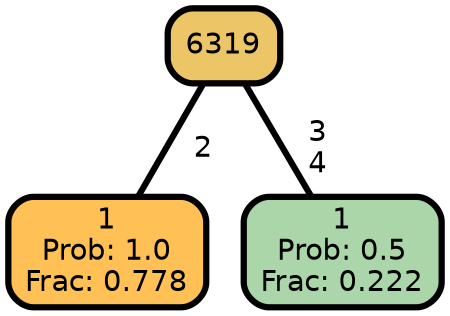 graph Tree {
node [shape=box, style="filled, rounded",color="black",penwidth="3",fontcolor="black",                 fontname=helvetica] ;
graph [ranksep="0 equally", splines=straight,                 bgcolor=transparent, dpi=200] ;
edge [fontname=helvetica, color=black] ;
0 [label="1
Prob: 1.0
Frac: 0.778", fillcolor="#ffc155"] ;
1 [label="6319", fillcolor="#ecc567"] ;
2 [label="1
Prob: 0.5
Frac: 0.222", fillcolor="#aad6aa"] ;
1 -- 0 [label=" 2",penwidth=3] ;
1 -- 2 [label=" 3\n 4",penwidth=3] ;
{rank = same;}}